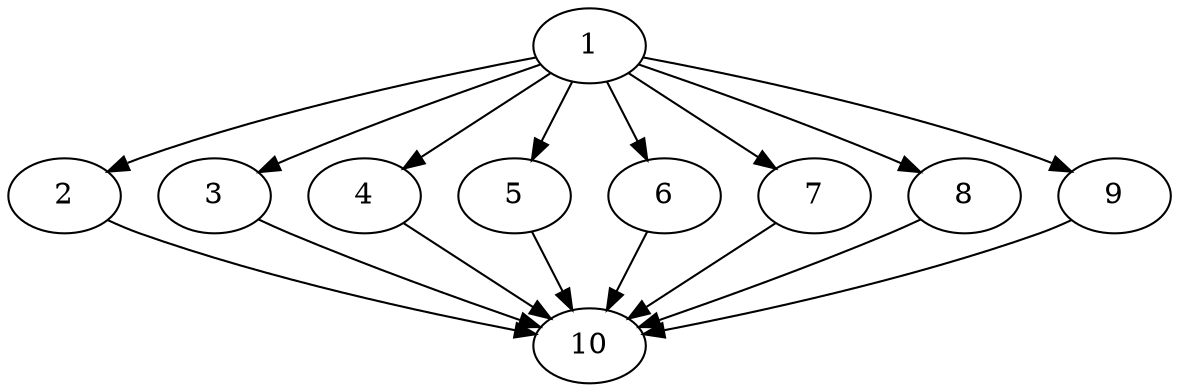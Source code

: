 digraph "Layered_N10_Layers1-8-1_ForkJoin_P3.dot" {
	1	[Weight=22];
	2	[Weight=31];
	3	[Weight=14];
	4	[Weight=27];
	5	[Weight=11];
	6	[Weight=24];
	7	[Weight=32];
	8	[Weight=39];
	9	[Weight=19];
	10	[Weight=24];
	1 -> 2 [Weight=9];
	1 -> 3 [Weight=18];
	1 -> 4 [Weight=6];
	1 -> 5 [Weight=19];
	1 -> 6 [Weight=17];
	1 -> 7 [Weight=8];
	1 -> 8 [Weight=6];
	1 -> 9 [Weight=9];
	2 -> 10 [Weight=18];
	3 -> 10 [Weight=1];
	4 -> 10 [Weight=7];
	5 -> 10 [Weight=16];
	6 -> 10 [Weight=19];
	7 -> 10 [Weight=15];
	8 -> 10 [Weight=12];
	9 -> 10 [Weight=14];
}
